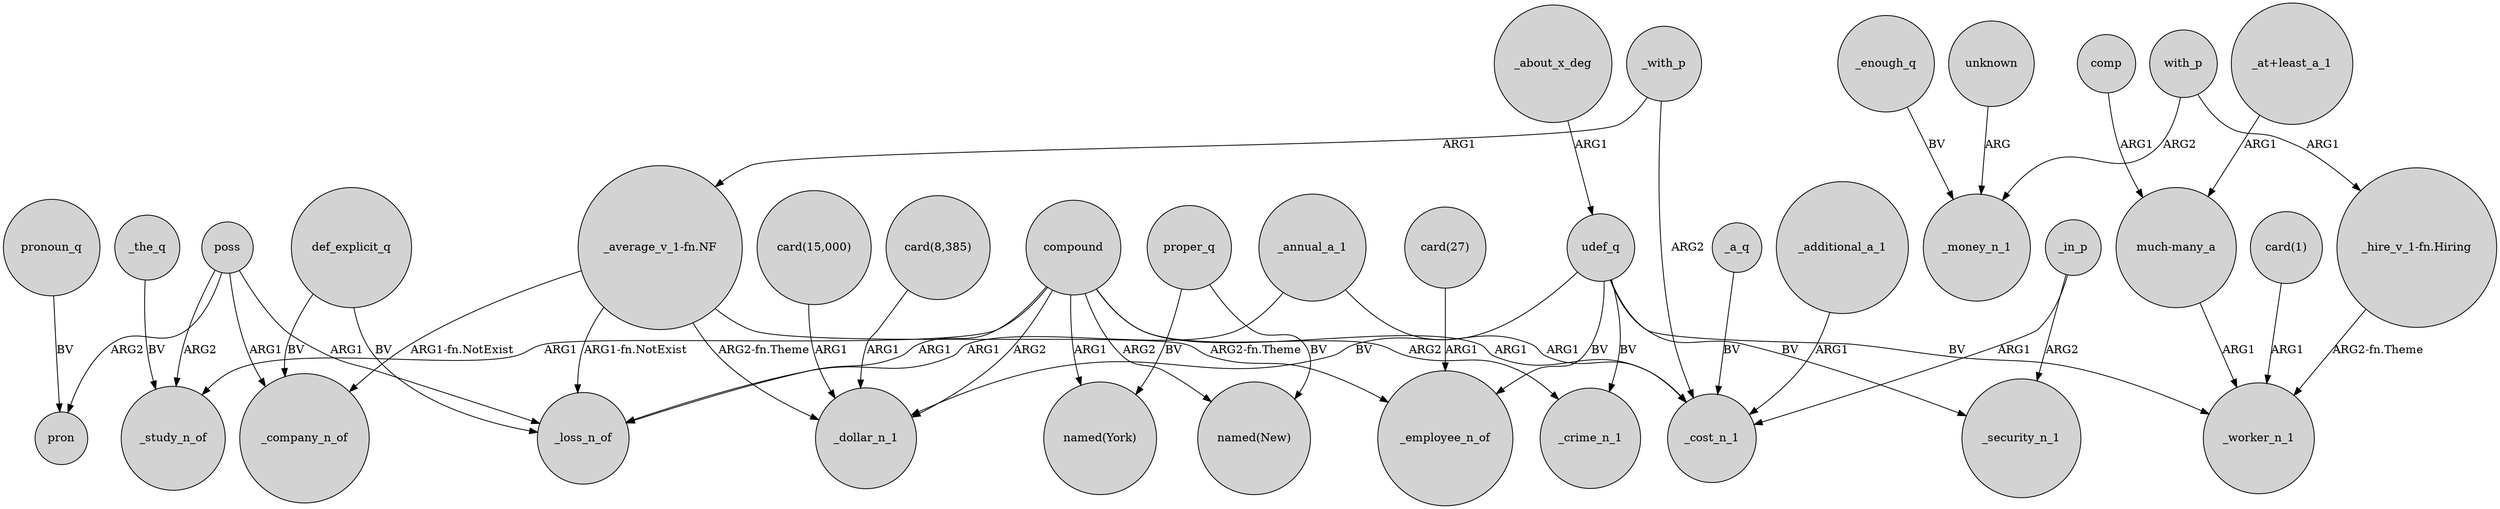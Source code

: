 digraph {
	node [shape=circle style=filled]
	_with_p -> _cost_n_1 [label=ARG2]
	_the_q -> _study_n_of [label=BV]
	"card(8,385)" -> _dollar_n_1 [label=ARG1]
	compound -> "named(New)" [label=ARG2]
	_in_p -> _cost_n_1 [label=ARG1]
	poss -> pron [label=ARG2]
	udef_q -> _employee_n_of [label=BV]
	with_p -> "_hire_v_1-fn.Hiring" [label=ARG1]
	proper_q -> "named(New)" [label=BV]
	_annual_a_1 -> _loss_n_of [label=ARG1]
	def_explicit_q -> _loss_n_of [label=BV]
	udef_q -> _worker_n_1 [label=BV]
	_with_p -> "_average_v_1-fn.NF" [label=ARG1]
	"_average_v_1-fn.NF" -> _loss_n_of [label="ARG1-fn.NotExist"]
	_annual_a_1 -> _cost_n_1 [label=ARG1]
	poss -> _loss_n_of [label=ARG1]
	_about_x_deg -> udef_q [label=ARG1]
	def_explicit_q -> _company_n_of [label=BV]
	pronoun_q -> pron [label=BV]
	udef_q -> _security_n_1 [label=BV]
	compound -> "named(York)" [label=ARG1]
	"_average_v_1-fn.NF" -> _dollar_n_1 [label="ARG2-fn.Theme"]
	comp -> "much-many_a" [label=ARG1]
	_in_p -> _security_n_1 [label=ARG2]
	compound -> _crime_n_1 [label=ARG2]
	"_average_v_1-fn.NF" -> _company_n_of [label="ARG1-fn.NotExist"]
	compound -> _cost_n_1 [label=ARG1]
	"_hire_v_1-fn.Hiring" -> _worker_n_1 [label="ARG2-fn.Theme"]
	_enough_q -> _money_n_1 [label=BV]
	"card(15,000)" -> _dollar_n_1 [label=ARG1]
	with_p -> _money_n_1 [label=ARG2]
	compound -> _study_n_of [label=ARG1]
	"_at+least_a_1" -> "much-many_a" [label=ARG1]
	"card(1)" -> _worker_n_1 [label=ARG1]
	"card(27)" -> _employee_n_of [label=ARG1]
	unknown -> _money_n_1 [label=ARG]
	compound -> _loss_n_of [label=ARG1]
	poss -> _study_n_of [label=ARG2]
	poss -> _company_n_of [label=ARG1]
	"much-many_a" -> _worker_n_1 [label=ARG1]
	proper_q -> "named(York)" [label=BV]
	compound -> _dollar_n_1 [label=ARG2]
	_a_q -> _cost_n_1 [label=BV]
	udef_q -> _crime_n_1 [label=BV]
	_additional_a_1 -> _cost_n_1 [label=ARG1]
	udef_q -> _dollar_n_1 [label=BV]
	"_average_v_1-fn.NF" -> _employee_n_of [label="ARG2-fn.Theme"]
}
